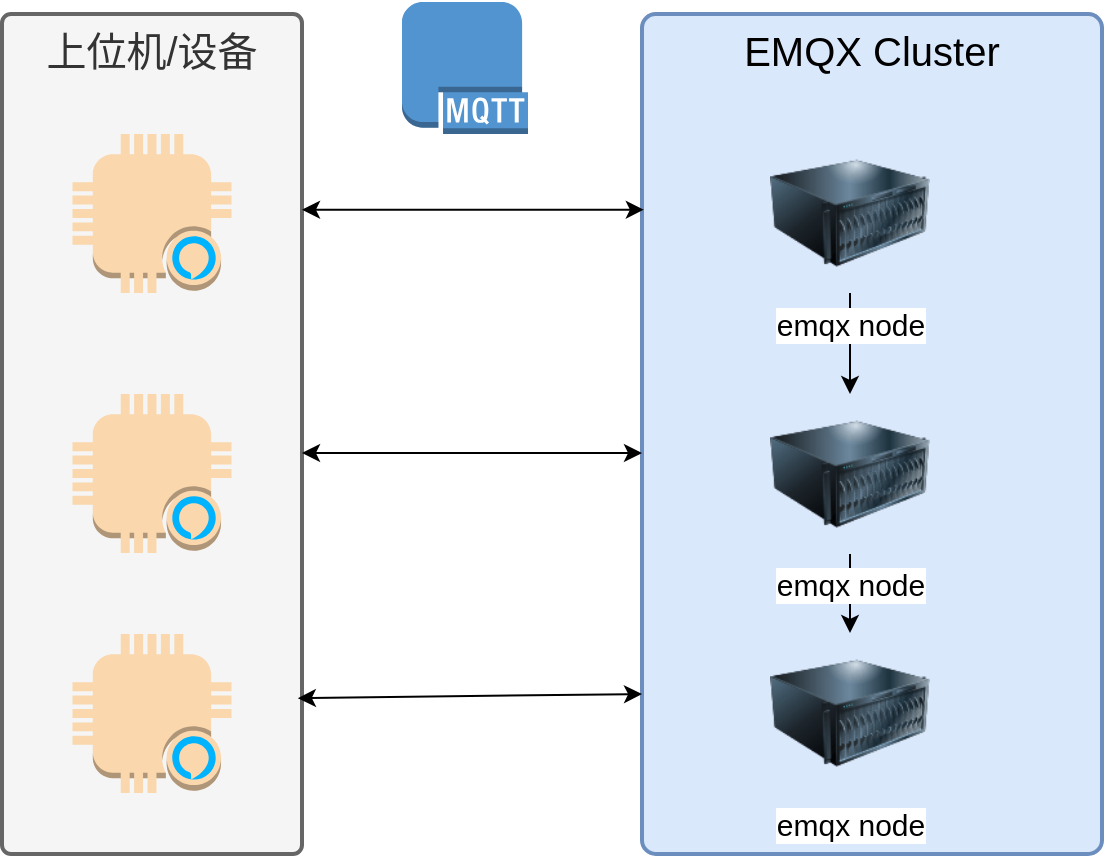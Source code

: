 <mxfile version="21.8.0" type="github">
  <diagram id="6a731a19-8d31-9384-78a2-239565b7b9f0" name="Page-1">
    <mxGraphModel dx="1434" dy="878" grid="1" gridSize="10" guides="1" tooltips="1" connect="1" arrows="1" fold="1" page="1" pageScale="1" pageWidth="2336" pageHeight="1654" background="none" math="0" shadow="0">
      <root>
        <mxCell id="0" />
        <mxCell id="1" parent="0" />
        <mxCell id="pIrPDSXK6qlcN9ApZmw5-3" value="&lt;font style=&quot;font-size: 20px;&quot;&gt;上位机/设备&lt;/font&gt;" style="rounded=1;whiteSpace=wrap;html=1;shadow=0;strokeWidth=2;fontSize=12;align=center;arcSize=3;verticalAlign=top;fillColor=#f5f5f5;fontColor=#333333;strokeColor=#666666;" vertex="1" parent="1">
          <mxGeometry x="110" y="140" width="150" height="420" as="geometry" />
        </mxCell>
        <mxCell id="4L-7aMJc5HiqzdiqpkeI-2" value="" style="outlineConnect=0;dashed=0;verticalLabelPosition=bottom;verticalAlign=top;align=center;html=1;shape=mxgraph.aws3.alexa_enabled_device;fillColor=#fad7ac;strokeColor=#b46504;" parent="1" vertex="1">
          <mxGeometry x="145.25" y="200" width="79.5" height="79.5" as="geometry" />
        </mxCell>
        <mxCell id="4L-7aMJc5HiqzdiqpkeI-4" value="" style="outlineConnect=0;dashed=0;verticalLabelPosition=bottom;verticalAlign=top;align=center;html=1;shape=mxgraph.aws3.alexa_enabled_device;fillColor=#fad7ac;strokeColor=#b46504;" parent="1" vertex="1">
          <mxGeometry x="145.25" y="330" width="79.5" height="79.5" as="geometry" />
        </mxCell>
        <mxCell id="4L-7aMJc5HiqzdiqpkeI-5" value="" style="outlineConnect=0;dashed=0;verticalLabelPosition=bottom;verticalAlign=top;align=center;html=1;shape=mxgraph.aws3.alexa_enabled_device;fillColor=#fad7ac;strokeColor=#b46504;" parent="1" vertex="1">
          <mxGeometry x="145.25" y="450" width="79.5" height="79.5" as="geometry" />
        </mxCell>
        <mxCell id="pIrPDSXK6qlcN9ApZmw5-7" value="&lt;font style=&quot;font-size: 20px;&quot;&gt;EMQX Cluster&lt;/font&gt;" style="rounded=1;whiteSpace=wrap;html=1;shadow=0;strokeWidth=2;fontSize=12;align=center;arcSize=3;verticalAlign=top;fillColor=#dae8fc;strokeColor=#6c8ebf;" vertex="1" parent="1">
          <mxGeometry x="430" y="140" width="230" height="420" as="geometry" />
        </mxCell>
        <mxCell id="pIrPDSXK6qlcN9ApZmw5-11" value="" style="outlineConnect=0;dashed=0;verticalLabelPosition=bottom;verticalAlign=top;align=center;html=1;shape=mxgraph.aws3.mqtt_protocol;fillColor=#5294CF;gradientColor=none;" vertex="1" parent="1">
          <mxGeometry x="310" y="134" width="63" height="66" as="geometry" />
        </mxCell>
        <mxCell id="pIrPDSXK6qlcN9ApZmw5-12" value="" style="endArrow=classic;startArrow=classic;html=1;rounded=0;entryX=0.004;entryY=0.233;entryDx=0;entryDy=0;entryPerimeter=0;exitX=1;exitY=0.233;exitDx=0;exitDy=0;exitPerimeter=0;" edge="1" parent="1" source="pIrPDSXK6qlcN9ApZmw5-3" target="pIrPDSXK6qlcN9ApZmw5-7">
          <mxGeometry width="50" height="50" relative="1" as="geometry">
            <mxPoint x="260" y="240" as="sourcePoint" />
            <mxPoint x="310" y="190" as="targetPoint" />
          </mxGeometry>
        </mxCell>
        <mxCell id="pIrPDSXK6qlcN9ApZmw5-13" value="" style="endArrow=classic;startArrow=classic;html=1;rounded=0;exitX=1;exitY=0.233;exitDx=0;exitDy=0;exitPerimeter=0;" edge="1" parent="1">
          <mxGeometry width="50" height="50" relative="1" as="geometry">
            <mxPoint x="260" y="359.5" as="sourcePoint" />
            <mxPoint x="430" y="359.5" as="targetPoint" />
          </mxGeometry>
        </mxCell>
        <mxCell id="pIrPDSXK6qlcN9ApZmw5-14" value="" style="endArrow=classic;startArrow=classic;html=1;rounded=0;exitX=1;exitY=0.233;exitDx=0;exitDy=0;exitPerimeter=0;entryX=0.009;entryY=0.876;entryDx=0;entryDy=0;entryPerimeter=0;" edge="1" parent="1">
          <mxGeometry width="50" height="50" relative="1" as="geometry">
            <mxPoint x="257.93" y="482.08" as="sourcePoint" />
            <mxPoint x="430.0" y="480.0" as="targetPoint" />
          </mxGeometry>
        </mxCell>
        <mxCell id="pIrPDSXK6qlcN9ApZmw5-33" value="" style="edgeStyle=orthogonalEdgeStyle;rounded=0;orthogonalLoop=1;jettySize=auto;html=1;fontFamily=Helvetica;fontSize=12;fontColor=default;" edge="1" parent="1" source="pIrPDSXK6qlcN9ApZmw5-24" target="pIrPDSXK6qlcN9ApZmw5-29">
          <mxGeometry relative="1" as="geometry" />
        </mxCell>
        <mxCell id="pIrPDSXK6qlcN9ApZmw5-24" value="&lt;font color=&quot;#000000&quot; style=&quot;font-size: 15px;&quot;&gt;emqx node&lt;/font&gt;" style="image;html=1;image=img/lib/clip_art/computers/Server_128x128.png;labelBackgroundColor=default;strokeColor=default;align=center;verticalAlign=top;fontFamily=Helvetica;fontSize=12;fontColor=#75FF30;fillColor=default;" vertex="1" parent="1">
          <mxGeometry x="494" y="199.5" width="80" height="80" as="geometry" />
        </mxCell>
        <mxCell id="pIrPDSXK6qlcN9ApZmw5-34" value="" style="edgeStyle=orthogonalEdgeStyle;rounded=0;orthogonalLoop=1;jettySize=auto;html=1;fontFamily=Helvetica;fontSize=12;fontColor=default;" edge="1" parent="1" source="pIrPDSXK6qlcN9ApZmw5-29" target="pIrPDSXK6qlcN9ApZmw5-31">
          <mxGeometry relative="1" as="geometry" />
        </mxCell>
        <mxCell id="pIrPDSXK6qlcN9ApZmw5-29" value="&lt;font color=&quot;#000000&quot; style=&quot;font-size: 15px;&quot;&gt;emqx node&lt;/font&gt;" style="image;html=1;image=img/lib/clip_art/computers/Server_128x128.png;labelBackgroundColor=default;strokeColor=default;align=center;verticalAlign=top;fontFamily=Helvetica;fontSize=12;fontColor=#75FF30;fillColor=default;" vertex="1" parent="1">
          <mxGeometry x="494" y="330" width="80" height="80" as="geometry" />
        </mxCell>
        <mxCell id="pIrPDSXK6qlcN9ApZmw5-31" value="&lt;font color=&quot;#000000&quot; style=&quot;font-size: 15px;&quot;&gt;emqx node&lt;/font&gt;" style="image;html=1;image=img/lib/clip_art/computers/Server_128x128.png;labelBackgroundColor=default;strokeColor=default;align=center;verticalAlign=top;fontFamily=Helvetica;fontSize=12;fontColor=#75FF30;fillColor=default;" vertex="1" parent="1">
          <mxGeometry x="494" y="449.5" width="80" height="80" as="geometry" />
        </mxCell>
      </root>
    </mxGraphModel>
  </diagram>
</mxfile>
